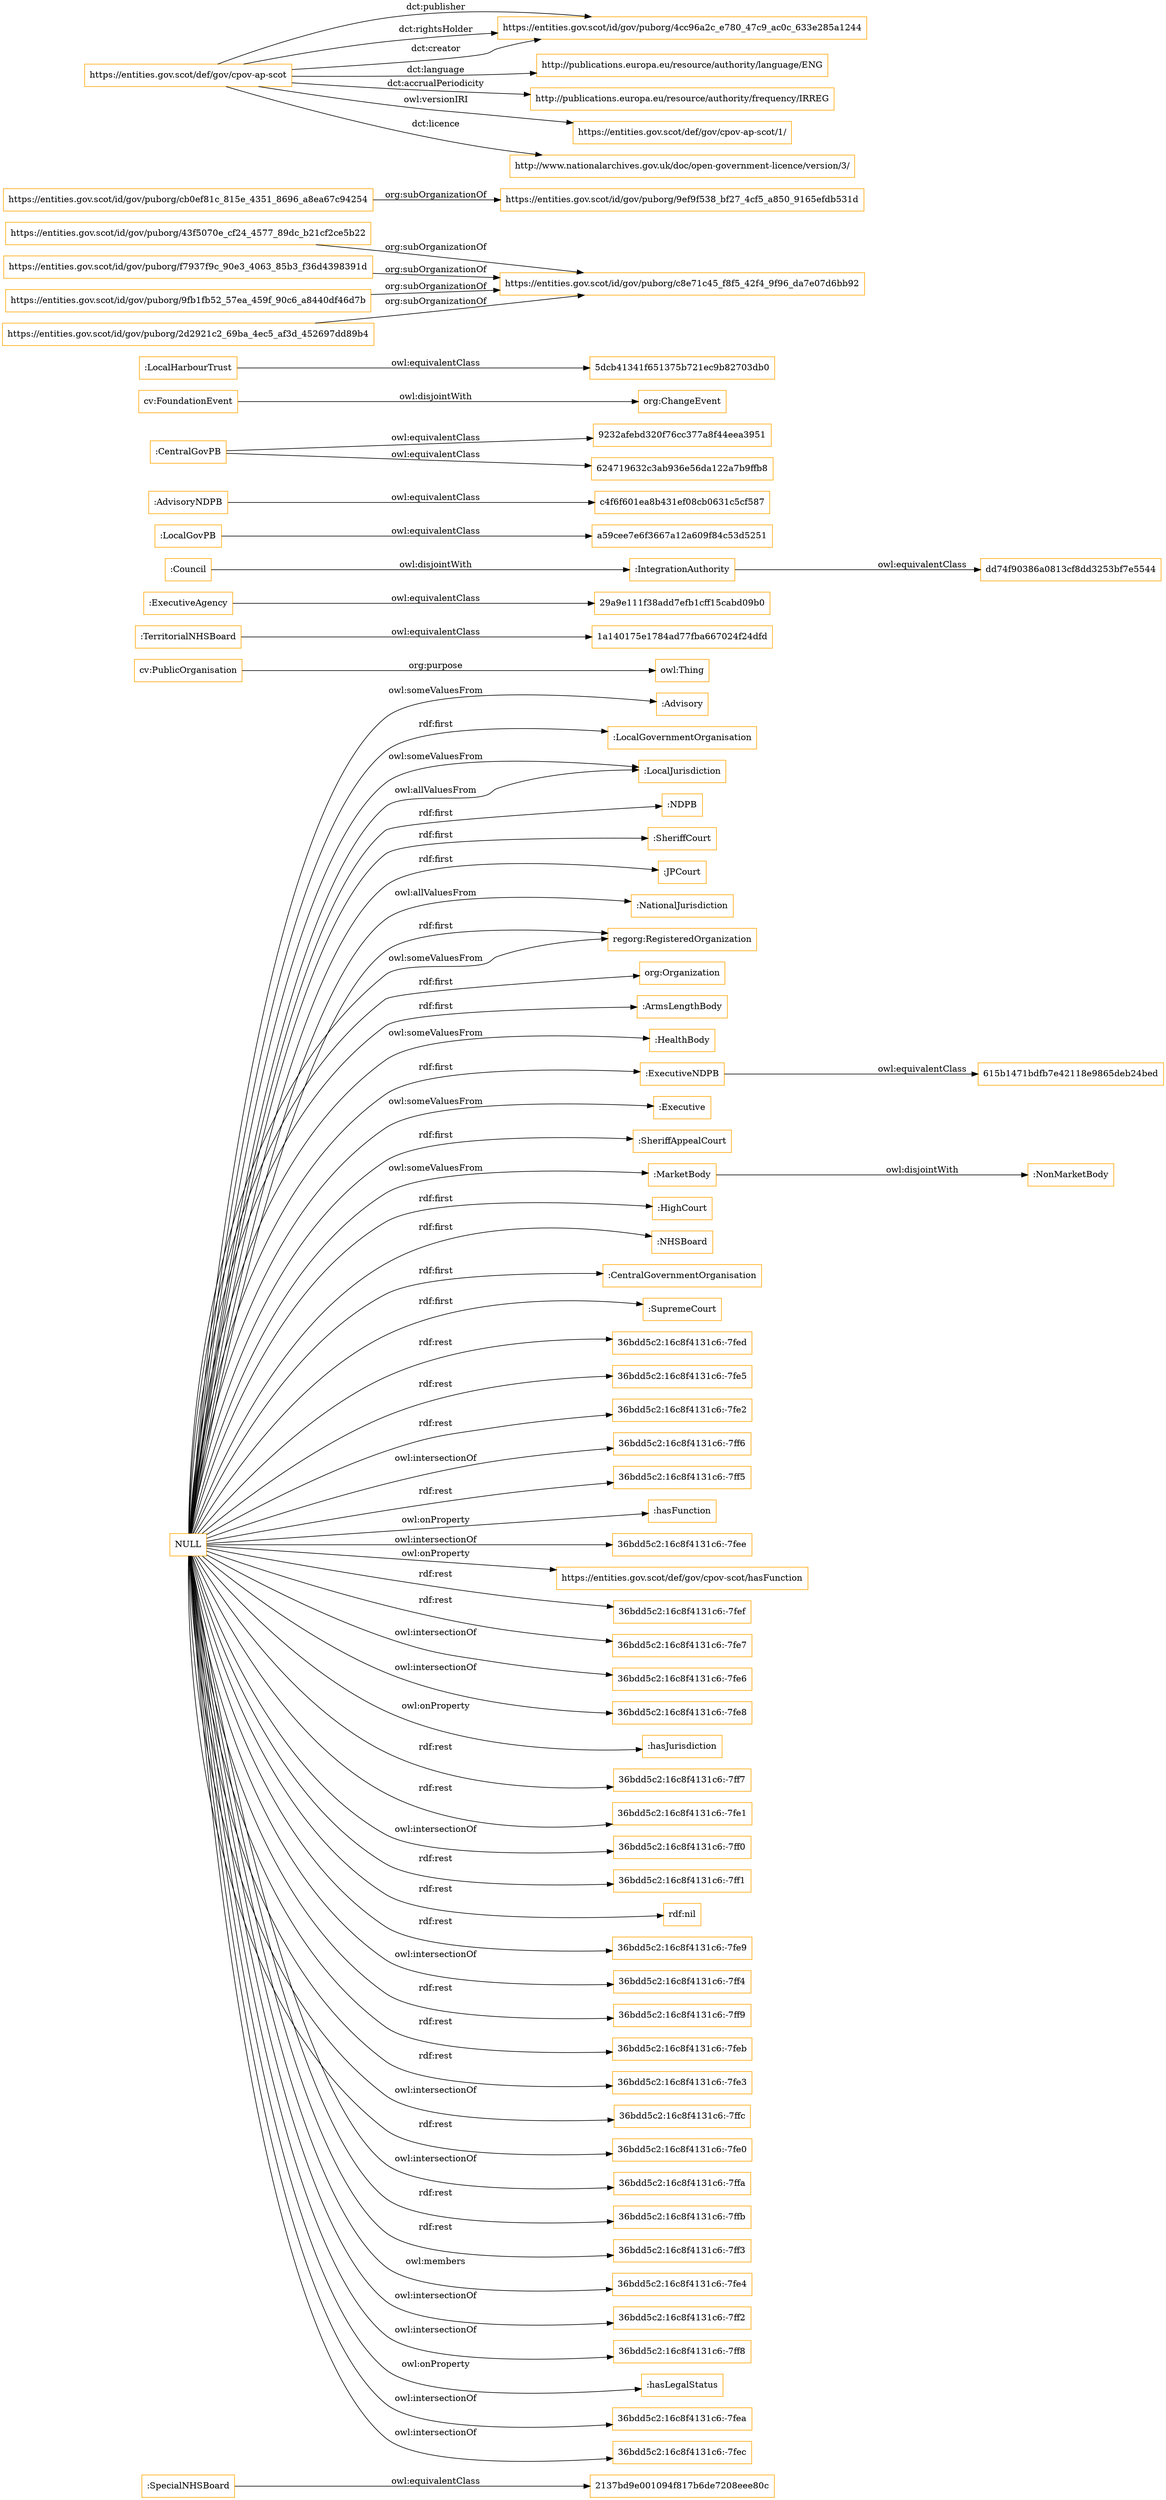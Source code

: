 digraph ar2dtool_diagram { 
rankdir=LR;
size="1501"
node [shape = rectangle, color="orange"]; "2137bd9e001094f817b6de7208eee80c" ":Advisory" "cv:PublicOrganisation" ":LocalGovernmentOrganisation" ":TerritorialNHSBoard" "29a9e111f38add7efb1cff15cabd09b0" "1a140175e1784ad77fba667024f24dfd" ":LocalJurisdiction" ":ExecutiveAgency" ":NDPB" "615b1471bdfb7e42118e9865deb24bed" ":IntegrationAuthority" ":SheriffCourt" ":JPCourt" "a59cee7e6f3667a12a609f84c53d5251" ":NationalJurisdiction" "regorg:RegisteredOrganization" "org:Organization" ":ArmsLengthBody" ":AdvisoryNDPB" ":HealthBody" "c4f6f601ea8b431ef08cb0631c5cf587" "dd74f90386a0813cf8dd3253bf7e5544" ":CentralGovPB" ":NonMarketBody" ":ExecutiveNDPB" "9232afebd320f76cc377a8f44eea3951" ":Executive" ":SheriffAppealCourt" ":MarketBody" "cv:FoundationEvent" "5dcb41341f651375b721ec9b82703db0" ":HighCourt" ":Council" "624719632c3ab936e56da122a7b9ffb8" ":SpecialNHSBoard" ":NHSBoard" "org:ChangeEvent" ":LocalGovPB" ":LocalHarbourTrust" ":CentralGovernmentOrganisation" ":SupremeCourt" ; /*classes style*/
	"https://entities.gov.scot/id/gov/puborg/43f5070e_cf24_4577_89dc_b21cf2ce5b22" -> "https://entities.gov.scot/id/gov/puborg/c8e71c45_f8f5_42f4_9f96_da7e07d6bb92" [ label = "org:subOrganizationOf" ];
	"https://entities.gov.scot/id/gov/puborg/cb0ef81c_815e_4351_8696_a8ea67c94254" -> "https://entities.gov.scot/id/gov/puborg/9ef9f538_bf27_4cf5_a850_9165efdb531d" [ label = "org:subOrganizationOf" ];
	":LocalGovPB" -> "a59cee7e6f3667a12a609f84c53d5251" [ label = "owl:equivalentClass" ];
	":CentralGovPB" -> "624719632c3ab936e56da122a7b9ffb8" [ label = "owl:equivalentClass" ];
	":CentralGovPB" -> "9232afebd320f76cc377a8f44eea3951" [ label = "owl:equivalentClass" ];
	":SpecialNHSBoard" -> "2137bd9e001094f817b6de7208eee80c" [ label = "owl:equivalentClass" ];
	":ExecutiveNDPB" -> "615b1471bdfb7e42118e9865deb24bed" [ label = "owl:equivalentClass" ];
	"https://entities.gov.scot/def/gov/cpov-ap-scot" -> "https://entities.gov.scot/id/gov/puborg/4cc96a2c_e780_47c9_ac0c_633e285a1244" [ label = "dct:publisher" ];
	"https://entities.gov.scot/def/gov/cpov-ap-scot" -> "http://publications.europa.eu/resource/authority/language/ENG" [ label = "dct:language" ];
	"https://entities.gov.scot/def/gov/cpov-ap-scot" -> "http://publications.europa.eu/resource/authority/frequency/IRREG" [ label = "dct:accrualPeriodicity" ];
	"https://entities.gov.scot/def/gov/cpov-ap-scot" -> "https://entities.gov.scot/id/gov/puborg/4cc96a2c_e780_47c9_ac0c_633e285a1244" [ label = "dct:rightsHolder" ];
	"https://entities.gov.scot/def/gov/cpov-ap-scot" -> "https://entities.gov.scot/def/gov/cpov-ap-scot/1/" [ label = "owl:versionIRI" ];
	"https://entities.gov.scot/def/gov/cpov-ap-scot" -> "https://entities.gov.scot/id/gov/puborg/4cc96a2c_e780_47c9_ac0c_633e285a1244" [ label = "dct:creator" ];
	"https://entities.gov.scot/def/gov/cpov-ap-scot" -> "http://www.nationalarchives.gov.uk/doc/open-government-licence/version/3/" [ label = "dct:licence" ];
	":TerritorialNHSBoard" -> "1a140175e1784ad77fba667024f24dfd" [ label = "owl:equivalentClass" ];
	":Council" -> ":IntegrationAuthority" [ label = "owl:disjointWith" ];
	":ExecutiveAgency" -> "29a9e111f38add7efb1cff15cabd09b0" [ label = "owl:equivalentClass" ];
	"https://entities.gov.scot/id/gov/puborg/f7937f9c_90e3_4063_85b3_f36d4398391d" -> "https://entities.gov.scot/id/gov/puborg/c8e71c45_f8f5_42f4_9f96_da7e07d6bb92" [ label = "org:subOrganizationOf" ];
	":AdvisoryNDPB" -> "c4f6f601ea8b431ef08cb0631c5cf587" [ label = "owl:equivalentClass" ];
	":IntegrationAuthority" -> "dd74f90386a0813cf8dd3253bf7e5544" [ label = "owl:equivalentClass" ];
	"https://entities.gov.scot/id/gov/puborg/9fb1fb52_57ea_459f_90c6_a8440df46d7b" -> "https://entities.gov.scot/id/gov/puborg/c8e71c45_f8f5_42f4_9f96_da7e07d6bb92" [ label = "org:subOrganizationOf" ];
	"https://entities.gov.scot/id/gov/puborg/2d2921c2_69ba_4ec5_af3d_452697dd89b4" -> "https://entities.gov.scot/id/gov/puborg/c8e71c45_f8f5_42f4_9f96_da7e07d6bb92" [ label = "org:subOrganizationOf" ];
	":MarketBody" -> ":NonMarketBody" [ label = "owl:disjointWith" ];
	"cv:FoundationEvent" -> "org:ChangeEvent" [ label = "owl:disjointWith" ];
	":LocalHarbourTrust" -> "5dcb41341f651375b721ec9b82703db0" [ label = "owl:equivalentClass" ];
	"NULL" -> "36bdd5c2:16c8f4131c6:-7fed" [ label = "rdf:rest" ];
	"NULL" -> "36bdd5c2:16c8f4131c6:-7fe5" [ label = "rdf:rest" ];
	"NULL" -> ":LocalGovernmentOrganisation" [ label = "rdf:first" ];
	"NULL" -> "36bdd5c2:16c8f4131c6:-7fe2" [ label = "rdf:rest" ];
	"NULL" -> ":NHSBoard" [ label = "rdf:first" ];
	"NULL" -> "36bdd5c2:16c8f4131c6:-7ff6" [ label = "owl:intersectionOf" ];
	"NULL" -> "36bdd5c2:16c8f4131c6:-7ff5" [ label = "rdf:rest" ];
	"NULL" -> ":hasFunction" [ label = "owl:onProperty" ];
	"NULL" -> ":Executive" [ label = "owl:someValuesFrom" ];
	"NULL" -> ":JPCourt" [ label = "rdf:first" ];
	"NULL" -> "36bdd5c2:16c8f4131c6:-7fee" [ label = "owl:intersectionOf" ];
	"NULL" -> ":LocalJurisdiction" [ label = "owl:someValuesFrom" ];
	"NULL" -> "https://entities.gov.scot/def/gov/cpov-scot/hasFunction" [ label = "owl:onProperty" ];
	"NULL" -> ":MarketBody" [ label = "owl:someValuesFrom" ];
	"NULL" -> "regorg:RegisteredOrganization" [ label = "rdf:first" ];
	"NULL" -> "36bdd5c2:16c8f4131c6:-7fef" [ label = "rdf:rest" ];
	"NULL" -> "36bdd5c2:16c8f4131c6:-7fe7" [ label = "rdf:rest" ];
	"NULL" -> ":SheriffCourt" [ label = "rdf:first" ];
	"NULL" -> "36bdd5c2:16c8f4131c6:-7fe6" [ label = "owl:intersectionOf" ];
	"NULL" -> ":SheriffAppealCourt" [ label = "rdf:first" ];
	"NULL" -> "36bdd5c2:16c8f4131c6:-7fe8" [ label = "owl:intersectionOf" ];
	"NULL" -> ":SupremeCourt" [ label = "rdf:first" ];
	"NULL" -> ":hasJurisdiction" [ label = "owl:onProperty" ];
	"NULL" -> ":NDPB" [ label = "rdf:first" ];
	"NULL" -> "36bdd5c2:16c8f4131c6:-7ff7" [ label = "rdf:rest" ];
	"NULL" -> "36bdd5c2:16c8f4131c6:-7fe1" [ label = "rdf:rest" ];
	"NULL" -> "36bdd5c2:16c8f4131c6:-7ff0" [ label = "owl:intersectionOf" ];
	"NULL" -> "36bdd5c2:16c8f4131c6:-7ff1" [ label = "rdf:rest" ];
	"NULL" -> "rdf:nil" [ label = "rdf:rest" ];
	"NULL" -> ":HealthBody" [ label = "owl:someValuesFrom" ];
	"NULL" -> ":ArmsLengthBody" [ label = "rdf:first" ];
	"NULL" -> "36bdd5c2:16c8f4131c6:-7fe9" [ label = "rdf:rest" ];
	"NULL" -> ":Advisory" [ label = "owl:someValuesFrom" ];
	"NULL" -> ":LocalJurisdiction" [ label = "owl:allValuesFrom" ];
	"NULL" -> "36bdd5c2:16c8f4131c6:-7ff4" [ label = "owl:intersectionOf" ];
	"NULL" -> ":NationalJurisdiction" [ label = "owl:allValuesFrom" ];
	"NULL" -> "36bdd5c2:16c8f4131c6:-7ff9" [ label = "rdf:rest" ];
	"NULL" -> "36bdd5c2:16c8f4131c6:-7feb" [ label = "rdf:rest" ];
	"NULL" -> "36bdd5c2:16c8f4131c6:-7fe3" [ label = "rdf:rest" ];
	"NULL" -> "regorg:RegisteredOrganization" [ label = "owl:someValuesFrom" ];
	"NULL" -> "36bdd5c2:16c8f4131c6:-7ffc" [ label = "owl:intersectionOf" ];
	"NULL" -> "36bdd5c2:16c8f4131c6:-7fe0" [ label = "rdf:rest" ];
	"NULL" -> "36bdd5c2:16c8f4131c6:-7ffa" [ label = "owl:intersectionOf" ];
	"NULL" -> "36bdd5c2:16c8f4131c6:-7ffb" [ label = "rdf:rest" ];
	"NULL" -> "36bdd5c2:16c8f4131c6:-7ff3" [ label = "rdf:rest" ];
	"NULL" -> "36bdd5c2:16c8f4131c6:-7fe4" [ label = "owl:members" ];
	"NULL" -> "36bdd5c2:16c8f4131c6:-7ff2" [ label = "owl:intersectionOf" ];
	"NULL" -> ":HighCourt" [ label = "rdf:first" ];
	"NULL" -> "36bdd5c2:16c8f4131c6:-7ff8" [ label = "owl:intersectionOf" ];
	"NULL" -> ":CentralGovernmentOrganisation" [ label = "rdf:first" ];
	"NULL" -> ":hasLegalStatus" [ label = "owl:onProperty" ];
	"NULL" -> "36bdd5c2:16c8f4131c6:-7fea" [ label = "owl:intersectionOf" ];
	"NULL" -> "36bdd5c2:16c8f4131c6:-7fec" [ label = "owl:intersectionOf" ];
	"NULL" -> "org:Organization" [ label = "rdf:first" ];
	"NULL" -> ":ExecutiveNDPB" [ label = "rdf:first" ];
	"cv:PublicOrganisation" -> "owl:Thing" [ label = "org:purpose" ];

}

